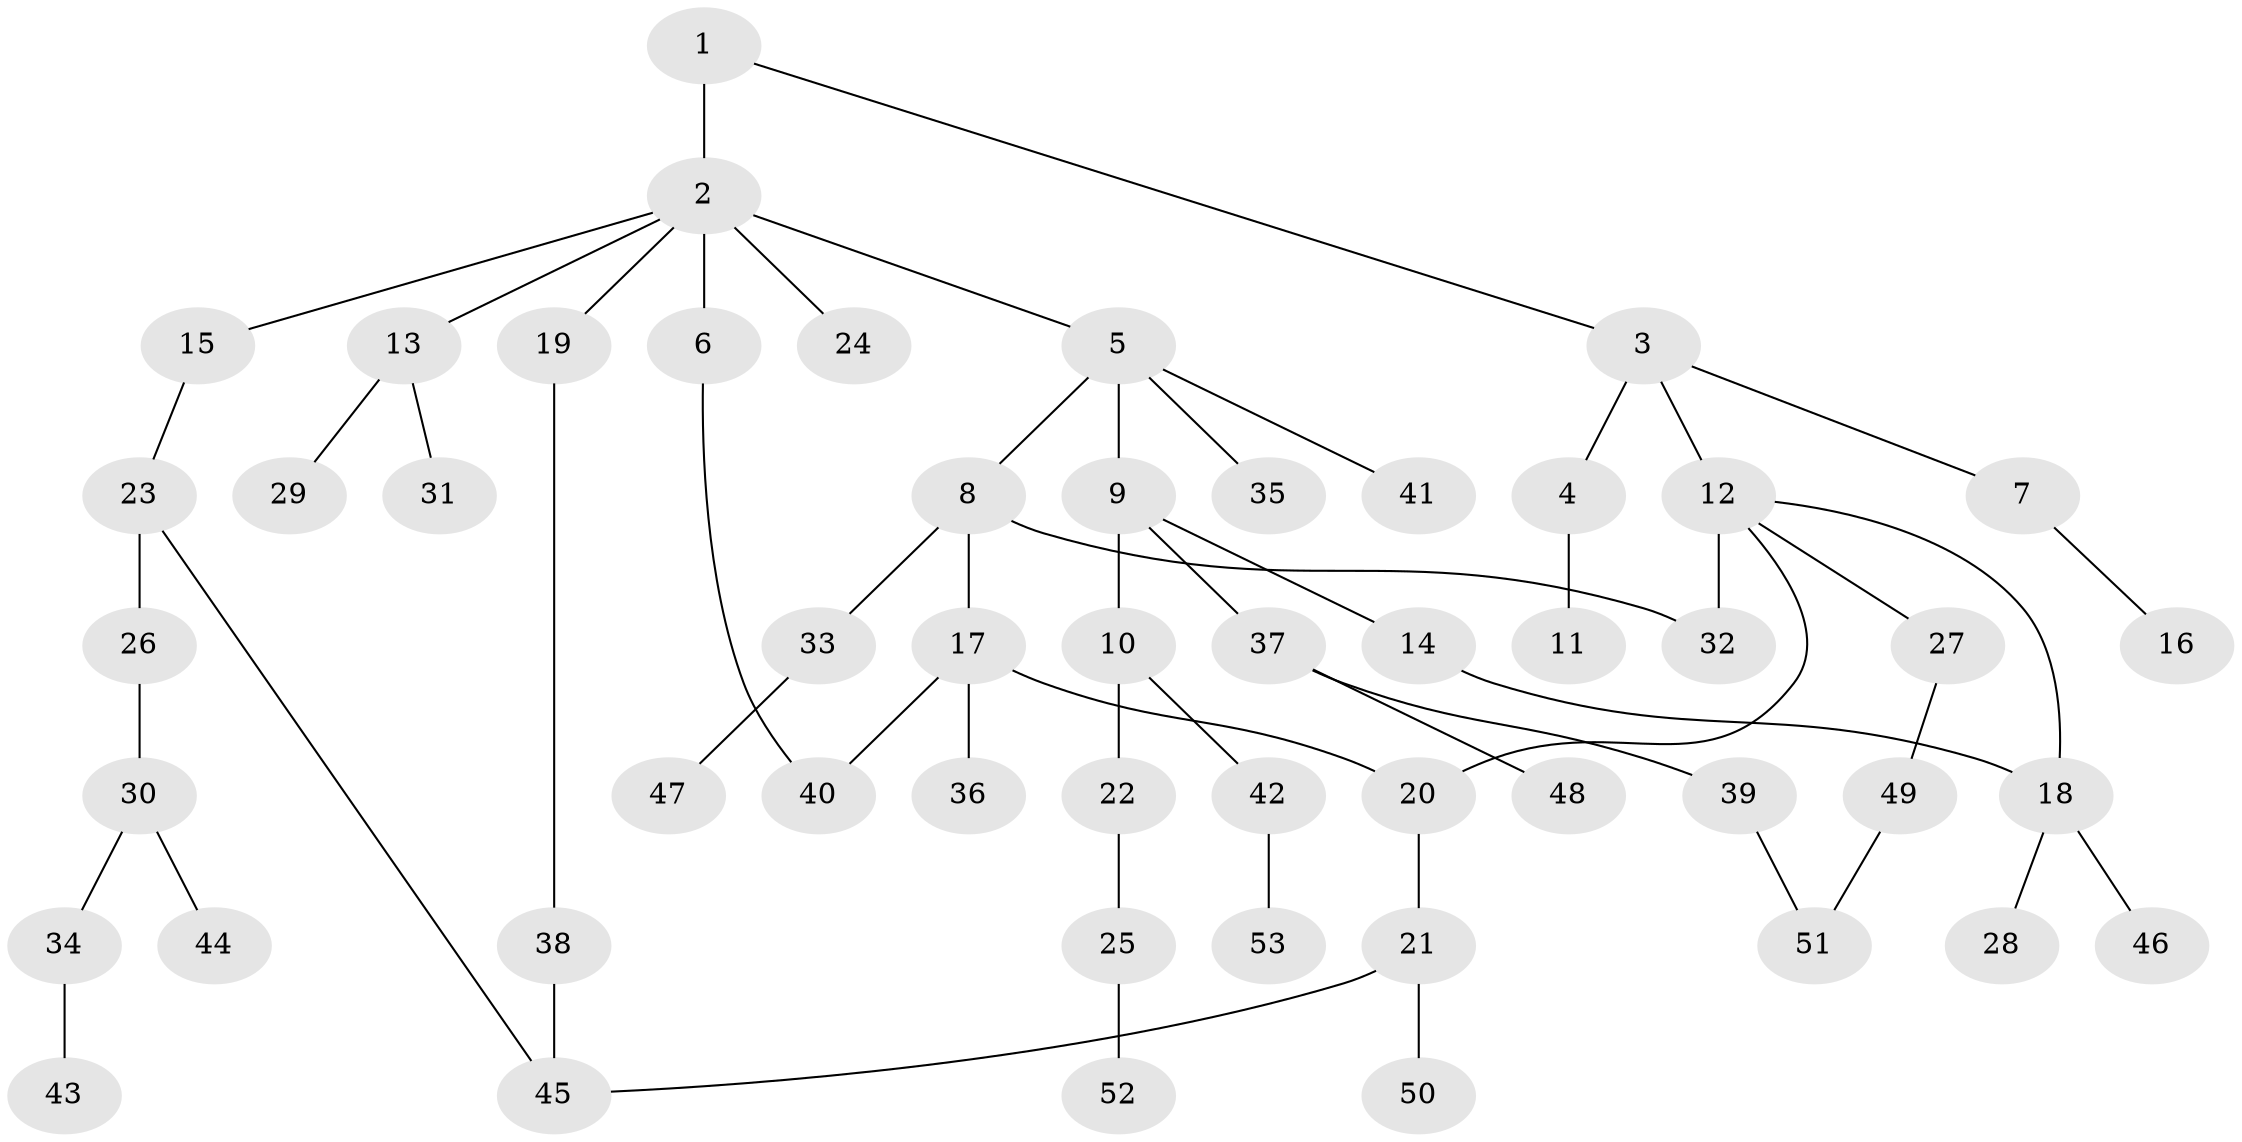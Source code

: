 // original degree distribution, {4: 0.13, 6: 0.01, 5: 0.02, 2: 0.28, 3: 0.17, 1: 0.39}
// Generated by graph-tools (version 1.1) at 2025/48/03/04/25 22:48:51]
// undirected, 53 vertices, 59 edges
graph export_dot {
  node [color=gray90,style=filled];
  1;
  2;
  3;
  4;
  5;
  6;
  7;
  8;
  9;
  10;
  11;
  12;
  13;
  14;
  15;
  16;
  17;
  18;
  19;
  20;
  21;
  22;
  23;
  24;
  25;
  26;
  27;
  28;
  29;
  30;
  31;
  32;
  33;
  34;
  35;
  36;
  37;
  38;
  39;
  40;
  41;
  42;
  43;
  44;
  45;
  46;
  47;
  48;
  49;
  50;
  51;
  52;
  53;
  1 -- 2 [weight=2.0];
  1 -- 3 [weight=1.0];
  2 -- 5 [weight=1.0];
  2 -- 6 [weight=1.0];
  2 -- 13 [weight=1.0];
  2 -- 15 [weight=1.0];
  2 -- 19 [weight=1.0];
  2 -- 24 [weight=1.0];
  3 -- 4 [weight=1.0];
  3 -- 7 [weight=1.0];
  3 -- 12 [weight=1.0];
  4 -- 11 [weight=1.0];
  5 -- 8 [weight=1.0];
  5 -- 9 [weight=1.0];
  5 -- 35 [weight=1.0];
  5 -- 41 [weight=1.0];
  6 -- 40 [weight=1.0];
  7 -- 16 [weight=1.0];
  8 -- 17 [weight=1.0];
  8 -- 32 [weight=1.0];
  8 -- 33 [weight=1.0];
  9 -- 10 [weight=1.0];
  9 -- 14 [weight=2.0];
  9 -- 37 [weight=1.0];
  10 -- 22 [weight=1.0];
  10 -- 42 [weight=1.0];
  12 -- 18 [weight=1.0];
  12 -- 20 [weight=1.0];
  12 -- 27 [weight=1.0];
  12 -- 32 [weight=3.0];
  13 -- 29 [weight=1.0];
  13 -- 31 [weight=1.0];
  14 -- 18 [weight=1.0];
  15 -- 23 [weight=1.0];
  17 -- 20 [weight=1.0];
  17 -- 36 [weight=2.0];
  17 -- 40 [weight=1.0];
  18 -- 28 [weight=1.0];
  18 -- 46 [weight=1.0];
  19 -- 38 [weight=1.0];
  20 -- 21 [weight=1.0];
  21 -- 45 [weight=1.0];
  21 -- 50 [weight=2.0];
  22 -- 25 [weight=1.0];
  23 -- 26 [weight=1.0];
  23 -- 45 [weight=1.0];
  25 -- 52 [weight=1.0];
  26 -- 30 [weight=1.0];
  27 -- 49 [weight=1.0];
  30 -- 34 [weight=1.0];
  30 -- 44 [weight=1.0];
  33 -- 47 [weight=1.0];
  34 -- 43 [weight=1.0];
  37 -- 39 [weight=1.0];
  37 -- 48 [weight=1.0];
  38 -- 45 [weight=1.0];
  39 -- 51 [weight=1.0];
  42 -- 53 [weight=1.0];
  49 -- 51 [weight=1.0];
}
